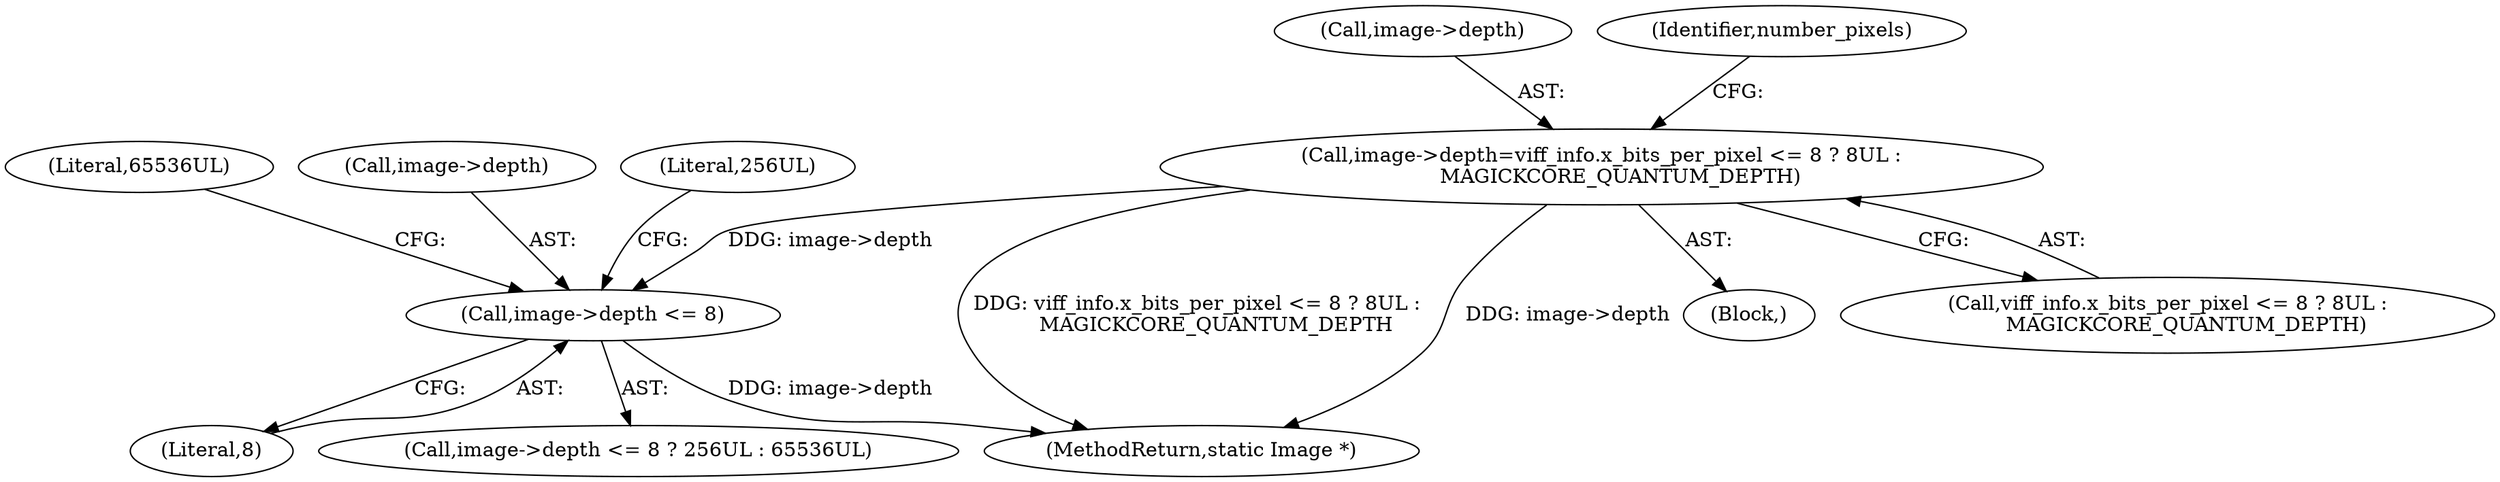 digraph "0_ImageMagick_134463b926fa965571aa4febd61b810be5e7da05_0@pointer" {
"1000515" [label="(Call,image->depth=viff_info.x_bits_per_pixel <= 8 ? 8UL :\n      MAGICKCORE_QUANTUM_DEPTH)"];
"1000751" [label="(Call,image->depth <= 8)"];
"1000755" [label="(Literal,8)"];
"1000515" [label="(Call,image->depth=viff_info.x_bits_per_pixel <= 8 ? 8UL :\n      MAGICKCORE_QUANTUM_DEPTH)"];
"1000516" [label="(Call,image->depth)"];
"1002370" [label="(MethodReturn,static Image *)"];
"1000215" [label="(Block,)"];
"1000757" [label="(Literal,65536UL)"];
"1000751" [label="(Call,image->depth <= 8)"];
"1000750" [label="(Call,image->depth <= 8 ? 256UL : 65536UL)"];
"1000519" [label="(Call,viff_info.x_bits_per_pixel <= 8 ? 8UL :\n      MAGICKCORE_QUANTUM_DEPTH)"];
"1000752" [label="(Call,image->depth)"];
"1000756" [label="(Literal,256UL)"];
"1000528" [label="(Identifier,number_pixels)"];
"1000515" -> "1000215"  [label="AST: "];
"1000515" -> "1000519"  [label="CFG: "];
"1000516" -> "1000515"  [label="AST: "];
"1000519" -> "1000515"  [label="AST: "];
"1000528" -> "1000515"  [label="CFG: "];
"1000515" -> "1002370"  [label="DDG: viff_info.x_bits_per_pixel <= 8 ? 8UL :\n      MAGICKCORE_QUANTUM_DEPTH"];
"1000515" -> "1002370"  [label="DDG: image->depth"];
"1000515" -> "1000751"  [label="DDG: image->depth"];
"1000751" -> "1000750"  [label="AST: "];
"1000751" -> "1000755"  [label="CFG: "];
"1000752" -> "1000751"  [label="AST: "];
"1000755" -> "1000751"  [label="AST: "];
"1000756" -> "1000751"  [label="CFG: "];
"1000757" -> "1000751"  [label="CFG: "];
"1000751" -> "1002370"  [label="DDG: image->depth"];
}
